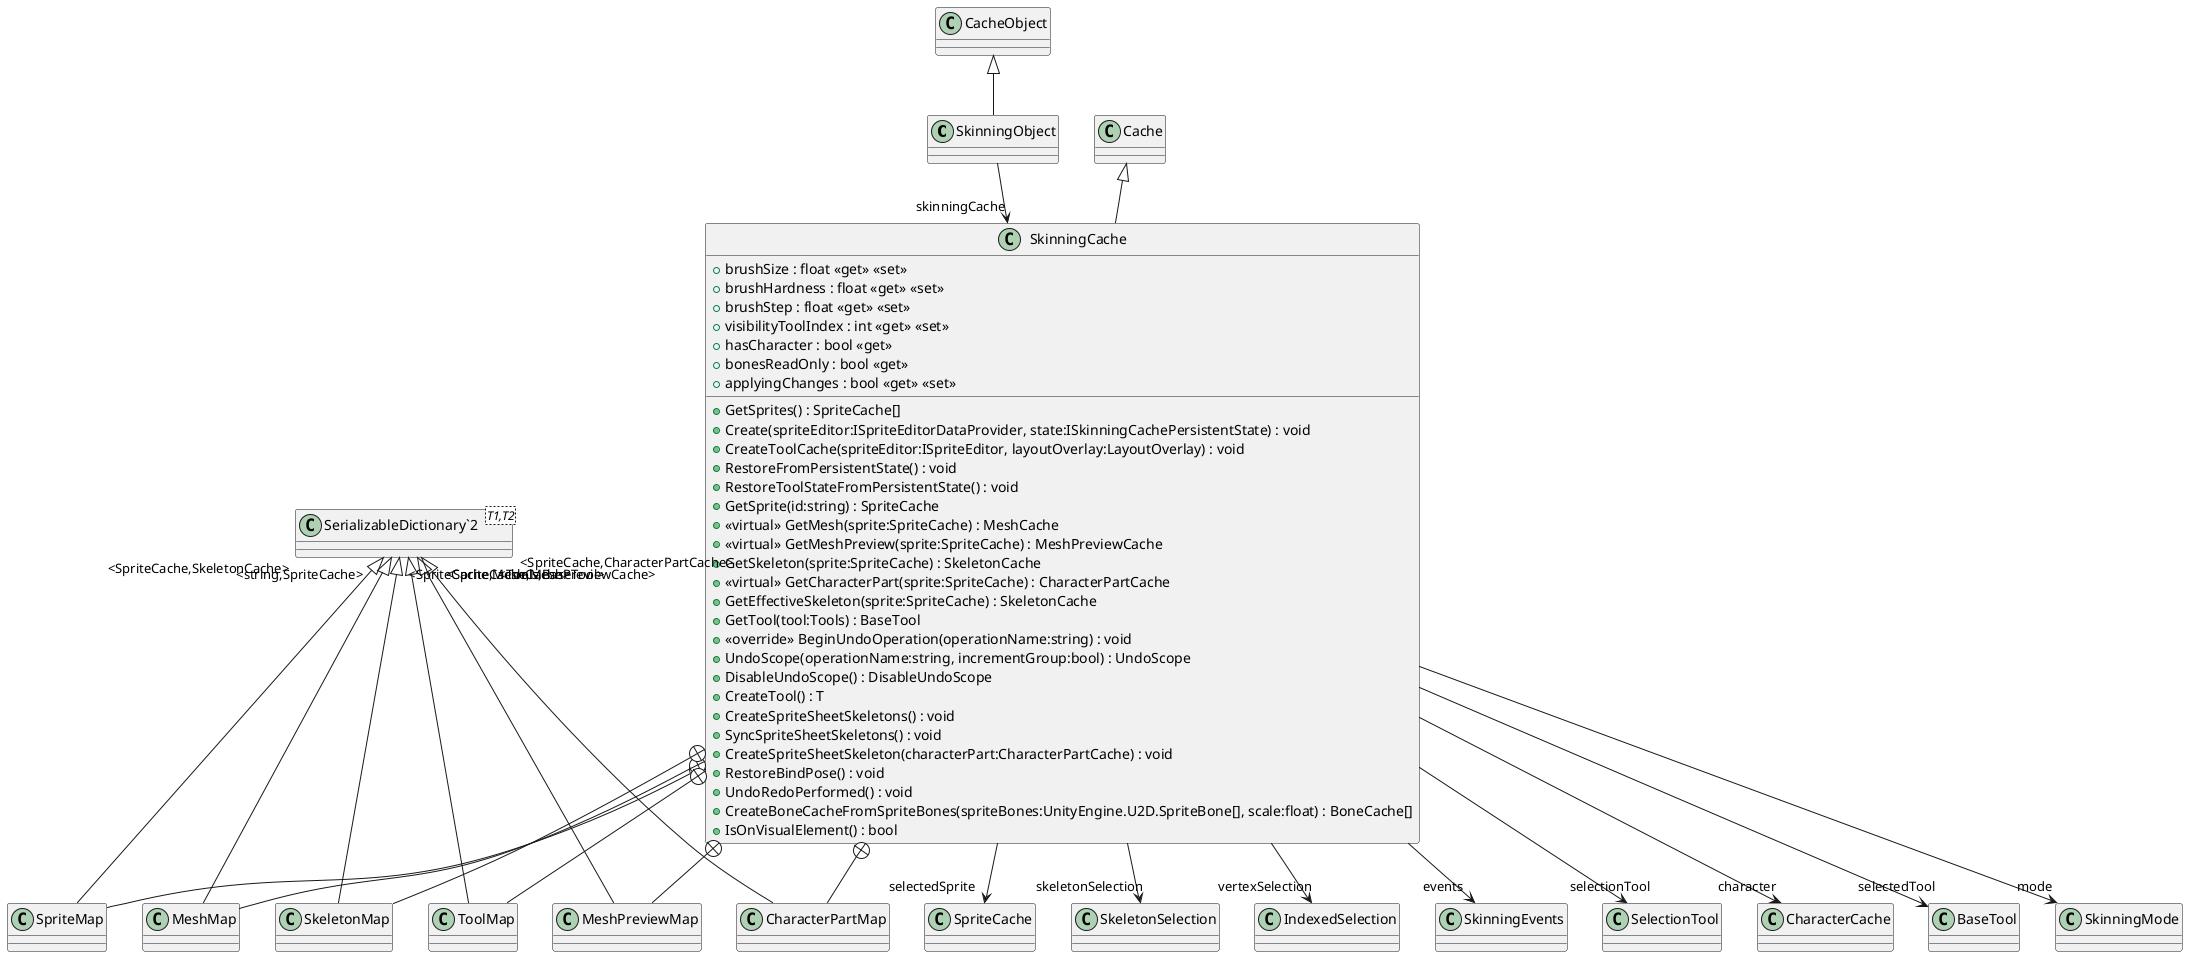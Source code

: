 @startuml
class SkinningObject {
}
class SkinningCache {
    + brushSize : float <<get>> <<set>>
    + brushHardness : float <<get>> <<set>>
    + brushStep : float <<get>> <<set>>
    + visibilityToolIndex : int <<get>> <<set>>
    + GetSprites() : SpriteCache[]
    + hasCharacter : bool <<get>>
    + bonesReadOnly : bool <<get>>
    + applyingChanges : bool <<get>> <<set>>
    + Create(spriteEditor:ISpriteEditorDataProvider, state:ISkinningCachePersistentState) : void
    + CreateToolCache(spriteEditor:ISpriteEditor, layoutOverlay:LayoutOverlay) : void
    + RestoreFromPersistentState() : void
    + RestoreToolStateFromPersistentState() : void
    + GetSprite(id:string) : SpriteCache
    + <<virtual>> GetMesh(sprite:SpriteCache) : MeshCache
    + <<virtual>> GetMeshPreview(sprite:SpriteCache) : MeshPreviewCache
    + GetSkeleton(sprite:SpriteCache) : SkeletonCache
    + <<virtual>> GetCharacterPart(sprite:SpriteCache) : CharacterPartCache
    + GetEffectiveSkeleton(sprite:SpriteCache) : SkeletonCache
    + GetTool(tool:Tools) : BaseTool
    + <<override>> BeginUndoOperation(operationName:string) : void
    + UndoScope(operationName:string, incrementGroup:bool) : UndoScope
    + DisableUndoScope() : DisableUndoScope
    + CreateTool() : T
    + CreateSpriteSheetSkeletons() : void
    + SyncSpriteSheetSkeletons() : void
    + CreateSpriteSheetSkeleton(characterPart:CharacterPartCache) : void
    + RestoreBindPose() : void
    + UndoRedoPerformed() : void
    + CreateBoneCacheFromSpriteBones(spriteBones:UnityEngine.U2D.SpriteBone[], scale:float) : BoneCache[]
    + IsOnVisualElement() : bool
}
class SpriteMap {
}
class MeshMap {
}
class SkeletonMap {
}
class ToolMap {
}
class MeshPreviewMap {
}
class CharacterPartMap {
}
class "SerializableDictionary`2"<T1,T2> {
}
CacheObject <|-- SkinningObject
SkinningObject --> "skinningCache" SkinningCache
Cache <|-- SkinningCache
SkinningCache --> "selectedTool" BaseTool
SkinningCache --> "mode" SkinningMode
SkinningCache --> "selectedSprite" SpriteCache
SkinningCache --> "skeletonSelection" SkeletonSelection
SkinningCache --> "vertexSelection" IndexedSelection
SkinningCache --> "events" SkinningEvents
SkinningCache --> "selectionTool" SelectionTool
SkinningCache --> "character" CharacterCache
SkinningCache +-- SpriteMap
"SerializableDictionary`2" "<string,SpriteCache>" <|-- SpriteMap
SkinningCache +-- MeshMap
"SerializableDictionary`2" "<SpriteCache,MeshCache>" <|-- MeshMap
SkinningCache +-- SkeletonMap
"SerializableDictionary`2" "<SpriteCache,SkeletonCache>" <|-- SkeletonMap
SkinningCache +-- ToolMap
"SerializableDictionary`2" "<Tools,BaseTool>" <|-- ToolMap
SkinningCache +-- MeshPreviewMap
"SerializableDictionary`2" "<SpriteCache,MeshPreviewCache>" <|-- MeshPreviewMap
SkinningCache +-- CharacterPartMap
"SerializableDictionary`2" "<SpriteCache,CharacterPartCache>" <|-- CharacterPartMap
@enduml

